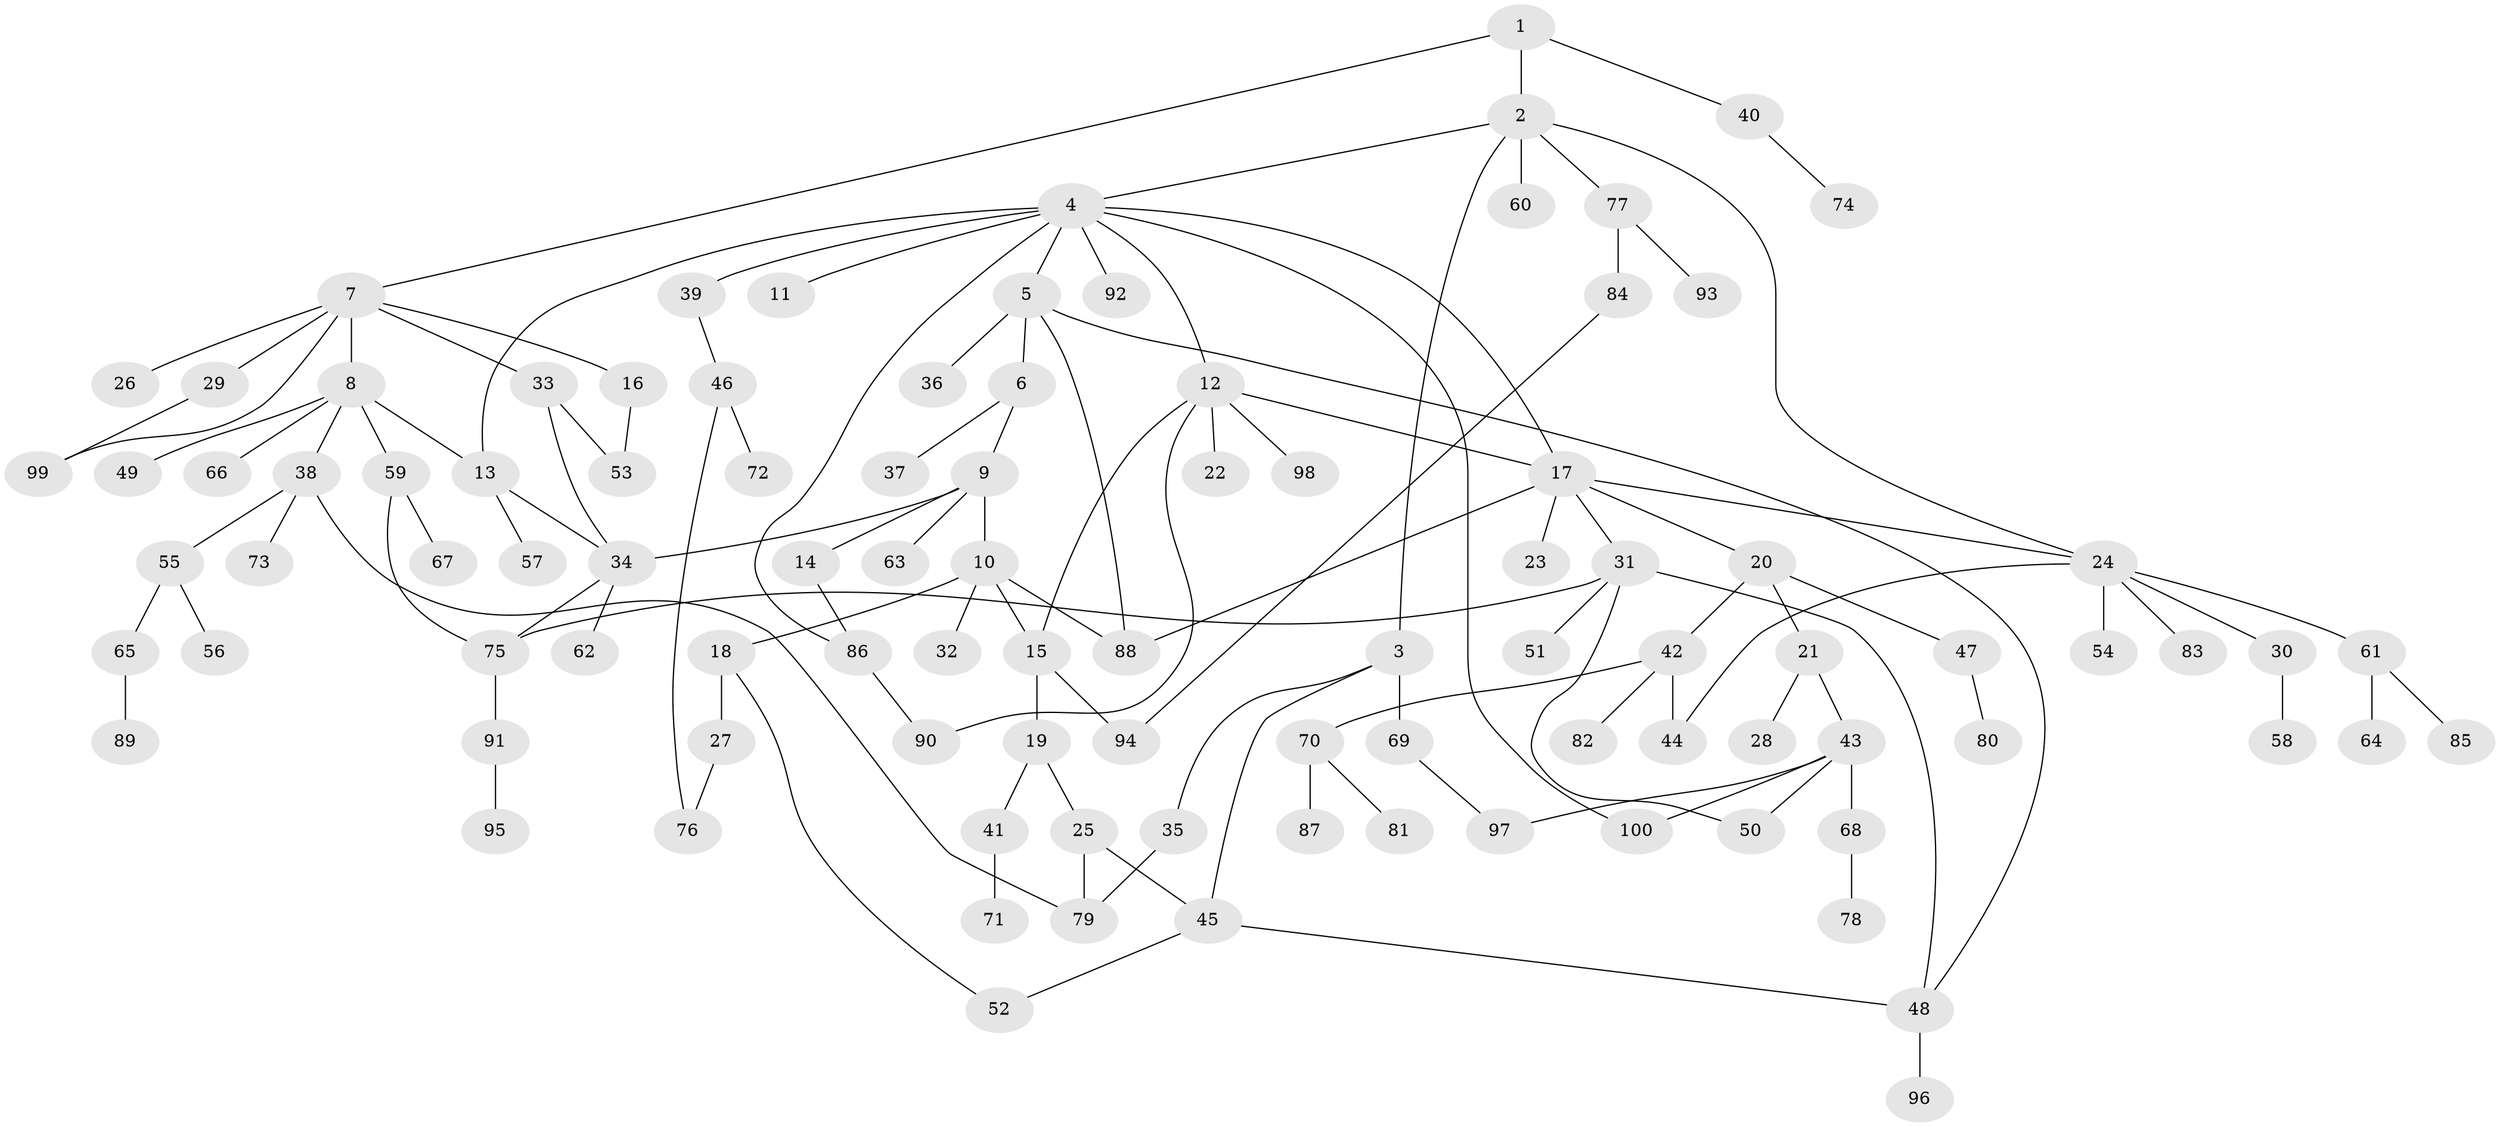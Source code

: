 // Generated by graph-tools (version 1.1) at 2025/38/02/21/25 10:38:51]
// undirected, 100 vertices, 125 edges
graph export_dot {
graph [start="1"]
  node [color=gray90,style=filled];
  1;
  2;
  3;
  4;
  5;
  6;
  7;
  8;
  9;
  10;
  11;
  12;
  13;
  14;
  15;
  16;
  17;
  18;
  19;
  20;
  21;
  22;
  23;
  24;
  25;
  26;
  27;
  28;
  29;
  30;
  31;
  32;
  33;
  34;
  35;
  36;
  37;
  38;
  39;
  40;
  41;
  42;
  43;
  44;
  45;
  46;
  47;
  48;
  49;
  50;
  51;
  52;
  53;
  54;
  55;
  56;
  57;
  58;
  59;
  60;
  61;
  62;
  63;
  64;
  65;
  66;
  67;
  68;
  69;
  70;
  71;
  72;
  73;
  74;
  75;
  76;
  77;
  78;
  79;
  80;
  81;
  82;
  83;
  84;
  85;
  86;
  87;
  88;
  89;
  90;
  91;
  92;
  93;
  94;
  95;
  96;
  97;
  98;
  99;
  100;
  1 -- 2;
  1 -- 7;
  1 -- 40;
  2 -- 3;
  2 -- 4;
  2 -- 60;
  2 -- 77;
  2 -- 24;
  3 -- 35;
  3 -- 69;
  3 -- 45;
  4 -- 5;
  4 -- 11;
  4 -- 12;
  4 -- 13;
  4 -- 17;
  4 -- 39;
  4 -- 86;
  4 -- 92;
  4 -- 100;
  5 -- 6;
  5 -- 36;
  5 -- 88;
  5 -- 48;
  6 -- 9;
  6 -- 37;
  7 -- 8;
  7 -- 16;
  7 -- 26;
  7 -- 29;
  7 -- 33;
  7 -- 99;
  8 -- 38;
  8 -- 49;
  8 -- 59;
  8 -- 66;
  8 -- 13;
  9 -- 10;
  9 -- 14;
  9 -- 63;
  9 -- 34;
  10 -- 15;
  10 -- 18;
  10 -- 32;
  10 -- 88;
  12 -- 22;
  12 -- 98;
  12 -- 17;
  12 -- 90;
  12 -- 15;
  13 -- 57;
  13 -- 34;
  14 -- 86;
  15 -- 19;
  15 -- 94;
  16 -- 53;
  17 -- 20;
  17 -- 23;
  17 -- 24;
  17 -- 31;
  17 -- 88;
  18 -- 27;
  18 -- 52;
  19 -- 25;
  19 -- 41;
  20 -- 21;
  20 -- 42;
  20 -- 47;
  21 -- 28;
  21 -- 43;
  24 -- 30;
  24 -- 44;
  24 -- 54;
  24 -- 61;
  24 -- 83;
  25 -- 45;
  25 -- 79;
  27 -- 76;
  29 -- 99;
  30 -- 58;
  31 -- 48;
  31 -- 50;
  31 -- 51;
  31 -- 75;
  33 -- 34;
  33 -- 53;
  34 -- 62;
  34 -- 75;
  35 -- 79;
  38 -- 55;
  38 -- 73;
  38 -- 79;
  39 -- 46;
  40 -- 74;
  41 -- 71;
  42 -- 70;
  42 -- 82;
  42 -- 44;
  43 -- 68;
  43 -- 97;
  43 -- 100;
  43 -- 50;
  45 -- 52;
  45 -- 48;
  46 -- 72;
  46 -- 76;
  47 -- 80;
  48 -- 96;
  55 -- 56;
  55 -- 65;
  59 -- 67;
  59 -- 75;
  61 -- 64;
  61 -- 85;
  65 -- 89;
  68 -- 78;
  69 -- 97;
  70 -- 81;
  70 -- 87;
  75 -- 91;
  77 -- 84;
  77 -- 93;
  84 -- 94;
  86 -- 90;
  91 -- 95;
}
